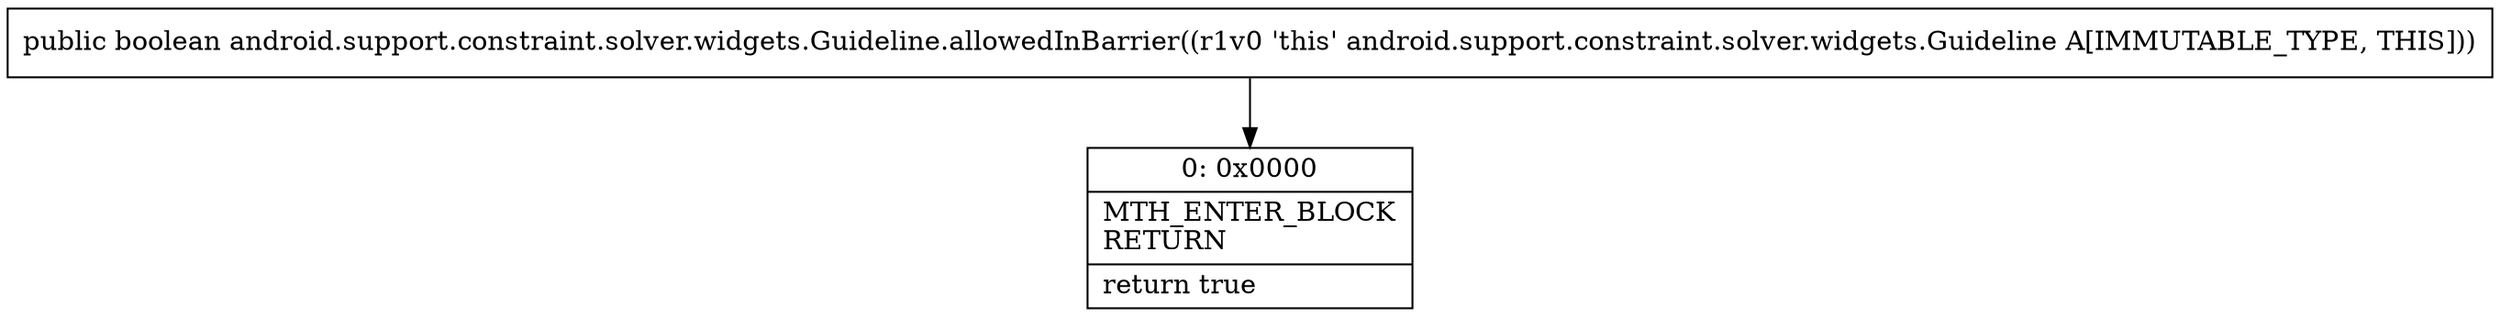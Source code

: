 digraph "CFG forandroid.support.constraint.solver.widgets.Guideline.allowedInBarrier()Z" {
Node_0 [shape=record,label="{0\:\ 0x0000|MTH_ENTER_BLOCK\lRETURN\l|return true\l}"];
MethodNode[shape=record,label="{public boolean android.support.constraint.solver.widgets.Guideline.allowedInBarrier((r1v0 'this' android.support.constraint.solver.widgets.Guideline A[IMMUTABLE_TYPE, THIS])) }"];
MethodNode -> Node_0;
}

